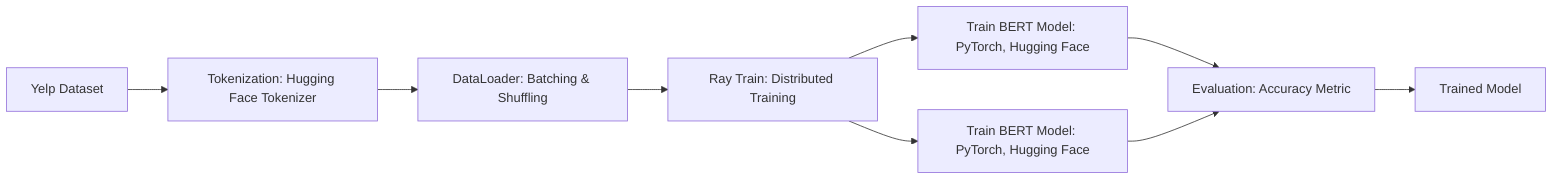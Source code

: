 flowchart LR
    A["Yelp Dataset"] --> B["Tokenization: Hugging Face Tokenizer"]
    B --> C["DataLoader: Batching & Shuffling"]
    C --> D["Ray Train: Distributed Training"]
    D --> E1["Train BERT Model: PyTorch, Hugging Face"]
    D --> E2["Train BERT Model: PyTorch, Hugging Face"]
    E1 --> F["Evaluation: Accuracy Metric"]
    E2 --> F["Evaluation: Accuracy Metric"]
    F --> G["Trained Model"]